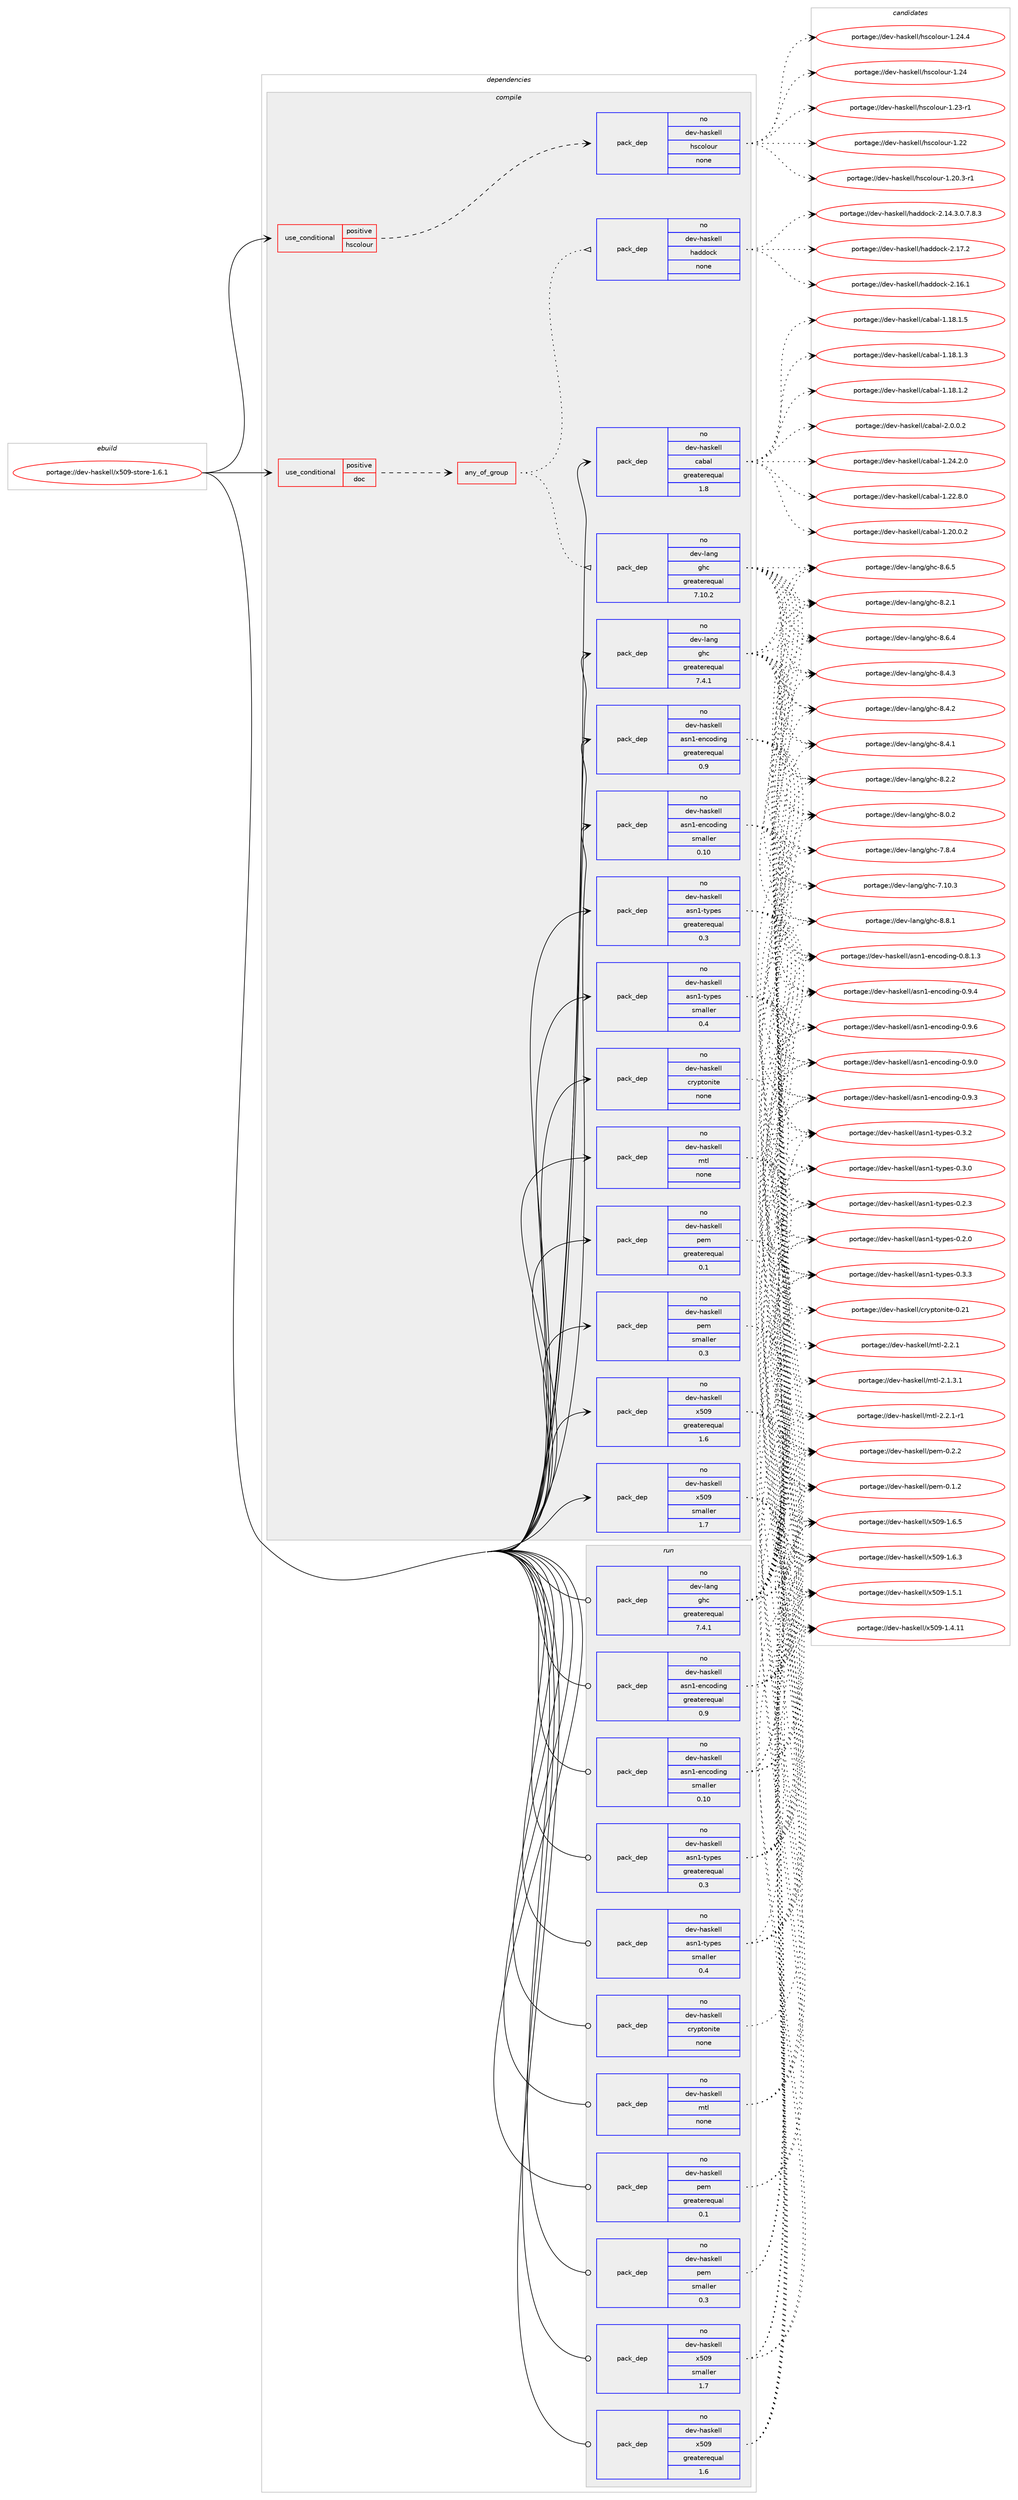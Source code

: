 digraph prolog {

# *************
# Graph options
# *************

newrank=true;
concentrate=true;
compound=true;
graph [rankdir=LR,fontname=Helvetica,fontsize=10,ranksep=1.5];#, ranksep=2.5, nodesep=0.2];
edge  [arrowhead=vee];
node  [fontname=Helvetica,fontsize=10];

# **********
# The ebuild
# **********

subgraph cluster_leftcol {
color=gray;
label=<<i>ebuild</i>>;
id [label="portage://dev-haskell/x509-store-1.6.1", color=red, width=4, href="../dev-haskell/x509-store-1.6.1.svg"];
}

# ****************
# The dependencies
# ****************

subgraph cluster_midcol {
color=gray;
label=<<i>dependencies</i>>;
subgraph cluster_compile {
fillcolor="#eeeeee";
style=filled;
label=<<i>compile</i>>;
subgraph cond130951 {
dependency538210 [label=<<TABLE BORDER="0" CELLBORDER="1" CELLSPACING="0" CELLPADDING="4"><TR><TD ROWSPAN="3" CELLPADDING="10">use_conditional</TD></TR><TR><TD>positive</TD></TR><TR><TD>doc</TD></TR></TABLE>>, shape=none, color=red];
subgraph any5461 {
dependency538211 [label=<<TABLE BORDER="0" CELLBORDER="1" CELLSPACING="0" CELLPADDING="4"><TR><TD CELLPADDING="10">any_of_group</TD></TR></TABLE>>, shape=none, color=red];subgraph pack401561 {
dependency538212 [label=<<TABLE BORDER="0" CELLBORDER="1" CELLSPACING="0" CELLPADDING="4" WIDTH="220"><TR><TD ROWSPAN="6" CELLPADDING="30">pack_dep</TD></TR><TR><TD WIDTH="110">no</TD></TR><TR><TD>dev-haskell</TD></TR><TR><TD>haddock</TD></TR><TR><TD>none</TD></TR><TR><TD></TD></TR></TABLE>>, shape=none, color=blue];
}
dependency538211:e -> dependency538212:w [weight=20,style="dotted",arrowhead="oinv"];
subgraph pack401562 {
dependency538213 [label=<<TABLE BORDER="0" CELLBORDER="1" CELLSPACING="0" CELLPADDING="4" WIDTH="220"><TR><TD ROWSPAN="6" CELLPADDING="30">pack_dep</TD></TR><TR><TD WIDTH="110">no</TD></TR><TR><TD>dev-lang</TD></TR><TR><TD>ghc</TD></TR><TR><TD>greaterequal</TD></TR><TR><TD>7.10.2</TD></TR></TABLE>>, shape=none, color=blue];
}
dependency538211:e -> dependency538213:w [weight=20,style="dotted",arrowhead="oinv"];
}
dependency538210:e -> dependency538211:w [weight=20,style="dashed",arrowhead="vee"];
}
id:e -> dependency538210:w [weight=20,style="solid",arrowhead="vee"];
subgraph cond130952 {
dependency538214 [label=<<TABLE BORDER="0" CELLBORDER="1" CELLSPACING="0" CELLPADDING="4"><TR><TD ROWSPAN="3" CELLPADDING="10">use_conditional</TD></TR><TR><TD>positive</TD></TR><TR><TD>hscolour</TD></TR></TABLE>>, shape=none, color=red];
subgraph pack401563 {
dependency538215 [label=<<TABLE BORDER="0" CELLBORDER="1" CELLSPACING="0" CELLPADDING="4" WIDTH="220"><TR><TD ROWSPAN="6" CELLPADDING="30">pack_dep</TD></TR><TR><TD WIDTH="110">no</TD></TR><TR><TD>dev-haskell</TD></TR><TR><TD>hscolour</TD></TR><TR><TD>none</TD></TR><TR><TD></TD></TR></TABLE>>, shape=none, color=blue];
}
dependency538214:e -> dependency538215:w [weight=20,style="dashed",arrowhead="vee"];
}
id:e -> dependency538214:w [weight=20,style="solid",arrowhead="vee"];
subgraph pack401564 {
dependency538216 [label=<<TABLE BORDER="0" CELLBORDER="1" CELLSPACING="0" CELLPADDING="4" WIDTH="220"><TR><TD ROWSPAN="6" CELLPADDING="30">pack_dep</TD></TR><TR><TD WIDTH="110">no</TD></TR><TR><TD>dev-haskell</TD></TR><TR><TD>asn1-encoding</TD></TR><TR><TD>greaterequal</TD></TR><TR><TD>0.9</TD></TR></TABLE>>, shape=none, color=blue];
}
id:e -> dependency538216:w [weight=20,style="solid",arrowhead="vee"];
subgraph pack401565 {
dependency538217 [label=<<TABLE BORDER="0" CELLBORDER="1" CELLSPACING="0" CELLPADDING="4" WIDTH="220"><TR><TD ROWSPAN="6" CELLPADDING="30">pack_dep</TD></TR><TR><TD WIDTH="110">no</TD></TR><TR><TD>dev-haskell</TD></TR><TR><TD>asn1-encoding</TD></TR><TR><TD>smaller</TD></TR><TR><TD>0.10</TD></TR></TABLE>>, shape=none, color=blue];
}
id:e -> dependency538217:w [weight=20,style="solid",arrowhead="vee"];
subgraph pack401566 {
dependency538218 [label=<<TABLE BORDER="0" CELLBORDER="1" CELLSPACING="0" CELLPADDING="4" WIDTH="220"><TR><TD ROWSPAN="6" CELLPADDING="30">pack_dep</TD></TR><TR><TD WIDTH="110">no</TD></TR><TR><TD>dev-haskell</TD></TR><TR><TD>asn1-types</TD></TR><TR><TD>greaterequal</TD></TR><TR><TD>0.3</TD></TR></TABLE>>, shape=none, color=blue];
}
id:e -> dependency538218:w [weight=20,style="solid",arrowhead="vee"];
subgraph pack401567 {
dependency538219 [label=<<TABLE BORDER="0" CELLBORDER="1" CELLSPACING="0" CELLPADDING="4" WIDTH="220"><TR><TD ROWSPAN="6" CELLPADDING="30">pack_dep</TD></TR><TR><TD WIDTH="110">no</TD></TR><TR><TD>dev-haskell</TD></TR><TR><TD>asn1-types</TD></TR><TR><TD>smaller</TD></TR><TR><TD>0.4</TD></TR></TABLE>>, shape=none, color=blue];
}
id:e -> dependency538219:w [weight=20,style="solid",arrowhead="vee"];
subgraph pack401568 {
dependency538220 [label=<<TABLE BORDER="0" CELLBORDER="1" CELLSPACING="0" CELLPADDING="4" WIDTH="220"><TR><TD ROWSPAN="6" CELLPADDING="30">pack_dep</TD></TR><TR><TD WIDTH="110">no</TD></TR><TR><TD>dev-haskell</TD></TR><TR><TD>cabal</TD></TR><TR><TD>greaterequal</TD></TR><TR><TD>1.8</TD></TR></TABLE>>, shape=none, color=blue];
}
id:e -> dependency538220:w [weight=20,style="solid",arrowhead="vee"];
subgraph pack401569 {
dependency538221 [label=<<TABLE BORDER="0" CELLBORDER="1" CELLSPACING="0" CELLPADDING="4" WIDTH="220"><TR><TD ROWSPAN="6" CELLPADDING="30">pack_dep</TD></TR><TR><TD WIDTH="110">no</TD></TR><TR><TD>dev-haskell</TD></TR><TR><TD>cryptonite</TD></TR><TR><TD>none</TD></TR><TR><TD></TD></TR></TABLE>>, shape=none, color=blue];
}
id:e -> dependency538221:w [weight=20,style="solid",arrowhead="vee"];
subgraph pack401570 {
dependency538222 [label=<<TABLE BORDER="0" CELLBORDER="1" CELLSPACING="0" CELLPADDING="4" WIDTH="220"><TR><TD ROWSPAN="6" CELLPADDING="30">pack_dep</TD></TR><TR><TD WIDTH="110">no</TD></TR><TR><TD>dev-haskell</TD></TR><TR><TD>mtl</TD></TR><TR><TD>none</TD></TR><TR><TD></TD></TR></TABLE>>, shape=none, color=blue];
}
id:e -> dependency538222:w [weight=20,style="solid",arrowhead="vee"];
subgraph pack401571 {
dependency538223 [label=<<TABLE BORDER="0" CELLBORDER="1" CELLSPACING="0" CELLPADDING="4" WIDTH="220"><TR><TD ROWSPAN="6" CELLPADDING="30">pack_dep</TD></TR><TR><TD WIDTH="110">no</TD></TR><TR><TD>dev-haskell</TD></TR><TR><TD>pem</TD></TR><TR><TD>greaterequal</TD></TR><TR><TD>0.1</TD></TR></TABLE>>, shape=none, color=blue];
}
id:e -> dependency538223:w [weight=20,style="solid",arrowhead="vee"];
subgraph pack401572 {
dependency538224 [label=<<TABLE BORDER="0" CELLBORDER="1" CELLSPACING="0" CELLPADDING="4" WIDTH="220"><TR><TD ROWSPAN="6" CELLPADDING="30">pack_dep</TD></TR><TR><TD WIDTH="110">no</TD></TR><TR><TD>dev-haskell</TD></TR><TR><TD>pem</TD></TR><TR><TD>smaller</TD></TR><TR><TD>0.3</TD></TR></TABLE>>, shape=none, color=blue];
}
id:e -> dependency538224:w [weight=20,style="solid",arrowhead="vee"];
subgraph pack401573 {
dependency538225 [label=<<TABLE BORDER="0" CELLBORDER="1" CELLSPACING="0" CELLPADDING="4" WIDTH="220"><TR><TD ROWSPAN="6" CELLPADDING="30">pack_dep</TD></TR><TR><TD WIDTH="110">no</TD></TR><TR><TD>dev-haskell</TD></TR><TR><TD>x509</TD></TR><TR><TD>greaterequal</TD></TR><TR><TD>1.6</TD></TR></TABLE>>, shape=none, color=blue];
}
id:e -> dependency538225:w [weight=20,style="solid",arrowhead="vee"];
subgraph pack401574 {
dependency538226 [label=<<TABLE BORDER="0" CELLBORDER="1" CELLSPACING="0" CELLPADDING="4" WIDTH="220"><TR><TD ROWSPAN="6" CELLPADDING="30">pack_dep</TD></TR><TR><TD WIDTH="110">no</TD></TR><TR><TD>dev-haskell</TD></TR><TR><TD>x509</TD></TR><TR><TD>smaller</TD></TR><TR><TD>1.7</TD></TR></TABLE>>, shape=none, color=blue];
}
id:e -> dependency538226:w [weight=20,style="solid",arrowhead="vee"];
subgraph pack401575 {
dependency538227 [label=<<TABLE BORDER="0" CELLBORDER="1" CELLSPACING="0" CELLPADDING="4" WIDTH="220"><TR><TD ROWSPAN="6" CELLPADDING="30">pack_dep</TD></TR><TR><TD WIDTH="110">no</TD></TR><TR><TD>dev-lang</TD></TR><TR><TD>ghc</TD></TR><TR><TD>greaterequal</TD></TR><TR><TD>7.4.1</TD></TR></TABLE>>, shape=none, color=blue];
}
id:e -> dependency538227:w [weight=20,style="solid",arrowhead="vee"];
}
subgraph cluster_compileandrun {
fillcolor="#eeeeee";
style=filled;
label=<<i>compile and run</i>>;
}
subgraph cluster_run {
fillcolor="#eeeeee";
style=filled;
label=<<i>run</i>>;
subgraph pack401576 {
dependency538228 [label=<<TABLE BORDER="0" CELLBORDER="1" CELLSPACING="0" CELLPADDING="4" WIDTH="220"><TR><TD ROWSPAN="6" CELLPADDING="30">pack_dep</TD></TR><TR><TD WIDTH="110">no</TD></TR><TR><TD>dev-haskell</TD></TR><TR><TD>asn1-encoding</TD></TR><TR><TD>greaterequal</TD></TR><TR><TD>0.9</TD></TR></TABLE>>, shape=none, color=blue];
}
id:e -> dependency538228:w [weight=20,style="solid",arrowhead="odot"];
subgraph pack401577 {
dependency538229 [label=<<TABLE BORDER="0" CELLBORDER="1" CELLSPACING="0" CELLPADDING="4" WIDTH="220"><TR><TD ROWSPAN="6" CELLPADDING="30">pack_dep</TD></TR><TR><TD WIDTH="110">no</TD></TR><TR><TD>dev-haskell</TD></TR><TR><TD>asn1-encoding</TD></TR><TR><TD>smaller</TD></TR><TR><TD>0.10</TD></TR></TABLE>>, shape=none, color=blue];
}
id:e -> dependency538229:w [weight=20,style="solid",arrowhead="odot"];
subgraph pack401578 {
dependency538230 [label=<<TABLE BORDER="0" CELLBORDER="1" CELLSPACING="0" CELLPADDING="4" WIDTH="220"><TR><TD ROWSPAN="6" CELLPADDING="30">pack_dep</TD></TR><TR><TD WIDTH="110">no</TD></TR><TR><TD>dev-haskell</TD></TR><TR><TD>asn1-types</TD></TR><TR><TD>greaterequal</TD></TR><TR><TD>0.3</TD></TR></TABLE>>, shape=none, color=blue];
}
id:e -> dependency538230:w [weight=20,style="solid",arrowhead="odot"];
subgraph pack401579 {
dependency538231 [label=<<TABLE BORDER="0" CELLBORDER="1" CELLSPACING="0" CELLPADDING="4" WIDTH="220"><TR><TD ROWSPAN="6" CELLPADDING="30">pack_dep</TD></TR><TR><TD WIDTH="110">no</TD></TR><TR><TD>dev-haskell</TD></TR><TR><TD>asn1-types</TD></TR><TR><TD>smaller</TD></TR><TR><TD>0.4</TD></TR></TABLE>>, shape=none, color=blue];
}
id:e -> dependency538231:w [weight=20,style="solid",arrowhead="odot"];
subgraph pack401580 {
dependency538232 [label=<<TABLE BORDER="0" CELLBORDER="1" CELLSPACING="0" CELLPADDING="4" WIDTH="220"><TR><TD ROWSPAN="6" CELLPADDING="30">pack_dep</TD></TR><TR><TD WIDTH="110">no</TD></TR><TR><TD>dev-haskell</TD></TR><TR><TD>cryptonite</TD></TR><TR><TD>none</TD></TR><TR><TD></TD></TR></TABLE>>, shape=none, color=blue];
}
id:e -> dependency538232:w [weight=20,style="solid",arrowhead="odot"];
subgraph pack401581 {
dependency538233 [label=<<TABLE BORDER="0" CELLBORDER="1" CELLSPACING="0" CELLPADDING="4" WIDTH="220"><TR><TD ROWSPAN="6" CELLPADDING="30">pack_dep</TD></TR><TR><TD WIDTH="110">no</TD></TR><TR><TD>dev-haskell</TD></TR><TR><TD>mtl</TD></TR><TR><TD>none</TD></TR><TR><TD></TD></TR></TABLE>>, shape=none, color=blue];
}
id:e -> dependency538233:w [weight=20,style="solid",arrowhead="odot"];
subgraph pack401582 {
dependency538234 [label=<<TABLE BORDER="0" CELLBORDER="1" CELLSPACING="0" CELLPADDING="4" WIDTH="220"><TR><TD ROWSPAN="6" CELLPADDING="30">pack_dep</TD></TR><TR><TD WIDTH="110">no</TD></TR><TR><TD>dev-haskell</TD></TR><TR><TD>pem</TD></TR><TR><TD>greaterequal</TD></TR><TR><TD>0.1</TD></TR></TABLE>>, shape=none, color=blue];
}
id:e -> dependency538234:w [weight=20,style="solid",arrowhead="odot"];
subgraph pack401583 {
dependency538235 [label=<<TABLE BORDER="0" CELLBORDER="1" CELLSPACING="0" CELLPADDING="4" WIDTH="220"><TR><TD ROWSPAN="6" CELLPADDING="30">pack_dep</TD></TR><TR><TD WIDTH="110">no</TD></TR><TR><TD>dev-haskell</TD></TR><TR><TD>pem</TD></TR><TR><TD>smaller</TD></TR><TR><TD>0.3</TD></TR></TABLE>>, shape=none, color=blue];
}
id:e -> dependency538235:w [weight=20,style="solid",arrowhead="odot"];
subgraph pack401584 {
dependency538236 [label=<<TABLE BORDER="0" CELLBORDER="1" CELLSPACING="0" CELLPADDING="4" WIDTH="220"><TR><TD ROWSPAN="6" CELLPADDING="30">pack_dep</TD></TR><TR><TD WIDTH="110">no</TD></TR><TR><TD>dev-haskell</TD></TR><TR><TD>x509</TD></TR><TR><TD>greaterequal</TD></TR><TR><TD>1.6</TD></TR></TABLE>>, shape=none, color=blue];
}
id:e -> dependency538236:w [weight=20,style="solid",arrowhead="odot"];
subgraph pack401585 {
dependency538237 [label=<<TABLE BORDER="0" CELLBORDER="1" CELLSPACING="0" CELLPADDING="4" WIDTH="220"><TR><TD ROWSPAN="6" CELLPADDING="30">pack_dep</TD></TR><TR><TD WIDTH="110">no</TD></TR><TR><TD>dev-haskell</TD></TR><TR><TD>x509</TD></TR><TR><TD>smaller</TD></TR><TR><TD>1.7</TD></TR></TABLE>>, shape=none, color=blue];
}
id:e -> dependency538237:w [weight=20,style="solid",arrowhead="odot"];
subgraph pack401586 {
dependency538238 [label=<<TABLE BORDER="0" CELLBORDER="1" CELLSPACING="0" CELLPADDING="4" WIDTH="220"><TR><TD ROWSPAN="6" CELLPADDING="30">pack_dep</TD></TR><TR><TD WIDTH="110">no</TD></TR><TR><TD>dev-lang</TD></TR><TR><TD>ghc</TD></TR><TR><TD>greaterequal</TD></TR><TR><TD>7.4.1</TD></TR></TABLE>>, shape=none, color=blue];
}
id:e -> dependency538238:w [weight=20,style="solid",arrowhead="odot"];
}
}

# **************
# The candidates
# **************

subgraph cluster_choices {
rank=same;
color=gray;
label=<<i>candidates</i>>;

subgraph choice401561 {
color=black;
nodesep=1;
choice100101118451049711510710110810847104971001001119910745504649554650 [label="portage://dev-haskell/haddock-2.17.2", color=red, width=4,href="../dev-haskell/haddock-2.17.2.svg"];
choice100101118451049711510710110810847104971001001119910745504649544649 [label="portage://dev-haskell/haddock-2.16.1", color=red, width=4,href="../dev-haskell/haddock-2.16.1.svg"];
choice1001011184510497115107101108108471049710010011199107455046495246514648465546564651 [label="portage://dev-haskell/haddock-2.14.3.0.7.8.3", color=red, width=4,href="../dev-haskell/haddock-2.14.3.0.7.8.3.svg"];
dependency538212:e -> choice100101118451049711510710110810847104971001001119910745504649554650:w [style=dotted,weight="100"];
dependency538212:e -> choice100101118451049711510710110810847104971001001119910745504649544649:w [style=dotted,weight="100"];
dependency538212:e -> choice1001011184510497115107101108108471049710010011199107455046495246514648465546564651:w [style=dotted,weight="100"];
}
subgraph choice401562 {
color=black;
nodesep=1;
choice10010111845108971101034710310499455646564649 [label="portage://dev-lang/ghc-8.8.1", color=red, width=4,href="../dev-lang/ghc-8.8.1.svg"];
choice10010111845108971101034710310499455646544653 [label="portage://dev-lang/ghc-8.6.5", color=red, width=4,href="../dev-lang/ghc-8.6.5.svg"];
choice10010111845108971101034710310499455646544652 [label="portage://dev-lang/ghc-8.6.4", color=red, width=4,href="../dev-lang/ghc-8.6.4.svg"];
choice10010111845108971101034710310499455646524651 [label="portage://dev-lang/ghc-8.4.3", color=red, width=4,href="../dev-lang/ghc-8.4.3.svg"];
choice10010111845108971101034710310499455646524650 [label="portage://dev-lang/ghc-8.4.2", color=red, width=4,href="../dev-lang/ghc-8.4.2.svg"];
choice10010111845108971101034710310499455646524649 [label="portage://dev-lang/ghc-8.4.1", color=red, width=4,href="../dev-lang/ghc-8.4.1.svg"];
choice10010111845108971101034710310499455646504650 [label="portage://dev-lang/ghc-8.2.2", color=red, width=4,href="../dev-lang/ghc-8.2.2.svg"];
choice10010111845108971101034710310499455646504649 [label="portage://dev-lang/ghc-8.2.1", color=red, width=4,href="../dev-lang/ghc-8.2.1.svg"];
choice10010111845108971101034710310499455646484650 [label="portage://dev-lang/ghc-8.0.2", color=red, width=4,href="../dev-lang/ghc-8.0.2.svg"];
choice10010111845108971101034710310499455546564652 [label="portage://dev-lang/ghc-7.8.4", color=red, width=4,href="../dev-lang/ghc-7.8.4.svg"];
choice1001011184510897110103471031049945554649484651 [label="portage://dev-lang/ghc-7.10.3", color=red, width=4,href="../dev-lang/ghc-7.10.3.svg"];
dependency538213:e -> choice10010111845108971101034710310499455646564649:w [style=dotted,weight="100"];
dependency538213:e -> choice10010111845108971101034710310499455646544653:w [style=dotted,weight="100"];
dependency538213:e -> choice10010111845108971101034710310499455646544652:w [style=dotted,weight="100"];
dependency538213:e -> choice10010111845108971101034710310499455646524651:w [style=dotted,weight="100"];
dependency538213:e -> choice10010111845108971101034710310499455646524650:w [style=dotted,weight="100"];
dependency538213:e -> choice10010111845108971101034710310499455646524649:w [style=dotted,weight="100"];
dependency538213:e -> choice10010111845108971101034710310499455646504650:w [style=dotted,weight="100"];
dependency538213:e -> choice10010111845108971101034710310499455646504649:w [style=dotted,weight="100"];
dependency538213:e -> choice10010111845108971101034710310499455646484650:w [style=dotted,weight="100"];
dependency538213:e -> choice10010111845108971101034710310499455546564652:w [style=dotted,weight="100"];
dependency538213:e -> choice1001011184510897110103471031049945554649484651:w [style=dotted,weight="100"];
}
subgraph choice401563 {
color=black;
nodesep=1;
choice1001011184510497115107101108108471041159911110811111711445494650524652 [label="portage://dev-haskell/hscolour-1.24.4", color=red, width=4,href="../dev-haskell/hscolour-1.24.4.svg"];
choice100101118451049711510710110810847104115991111081111171144549465052 [label="portage://dev-haskell/hscolour-1.24", color=red, width=4,href="../dev-haskell/hscolour-1.24.svg"];
choice1001011184510497115107101108108471041159911110811111711445494650514511449 [label="portage://dev-haskell/hscolour-1.23-r1", color=red, width=4,href="../dev-haskell/hscolour-1.23-r1.svg"];
choice100101118451049711510710110810847104115991111081111171144549465050 [label="portage://dev-haskell/hscolour-1.22", color=red, width=4,href="../dev-haskell/hscolour-1.22.svg"];
choice10010111845104971151071011081084710411599111108111117114454946504846514511449 [label="portage://dev-haskell/hscolour-1.20.3-r1", color=red, width=4,href="../dev-haskell/hscolour-1.20.3-r1.svg"];
dependency538215:e -> choice1001011184510497115107101108108471041159911110811111711445494650524652:w [style=dotted,weight="100"];
dependency538215:e -> choice100101118451049711510710110810847104115991111081111171144549465052:w [style=dotted,weight="100"];
dependency538215:e -> choice1001011184510497115107101108108471041159911110811111711445494650514511449:w [style=dotted,weight="100"];
dependency538215:e -> choice100101118451049711510710110810847104115991111081111171144549465050:w [style=dotted,weight="100"];
dependency538215:e -> choice10010111845104971151071011081084710411599111108111117114454946504846514511449:w [style=dotted,weight="100"];
}
subgraph choice401564 {
color=black;
nodesep=1;
choice10010111845104971151071011081084797115110494510111099111100105110103454846574654 [label="portage://dev-haskell/asn1-encoding-0.9.6", color=red, width=4,href="../dev-haskell/asn1-encoding-0.9.6.svg"];
choice10010111845104971151071011081084797115110494510111099111100105110103454846574652 [label="portage://dev-haskell/asn1-encoding-0.9.4", color=red, width=4,href="../dev-haskell/asn1-encoding-0.9.4.svg"];
choice10010111845104971151071011081084797115110494510111099111100105110103454846574651 [label="portage://dev-haskell/asn1-encoding-0.9.3", color=red, width=4,href="../dev-haskell/asn1-encoding-0.9.3.svg"];
choice10010111845104971151071011081084797115110494510111099111100105110103454846574648 [label="portage://dev-haskell/asn1-encoding-0.9.0", color=red, width=4,href="../dev-haskell/asn1-encoding-0.9.0.svg"];
choice100101118451049711510710110810847971151104945101110991111001051101034548465646494651 [label="portage://dev-haskell/asn1-encoding-0.8.1.3", color=red, width=4,href="../dev-haskell/asn1-encoding-0.8.1.3.svg"];
dependency538216:e -> choice10010111845104971151071011081084797115110494510111099111100105110103454846574654:w [style=dotted,weight="100"];
dependency538216:e -> choice10010111845104971151071011081084797115110494510111099111100105110103454846574652:w [style=dotted,weight="100"];
dependency538216:e -> choice10010111845104971151071011081084797115110494510111099111100105110103454846574651:w [style=dotted,weight="100"];
dependency538216:e -> choice10010111845104971151071011081084797115110494510111099111100105110103454846574648:w [style=dotted,weight="100"];
dependency538216:e -> choice100101118451049711510710110810847971151104945101110991111001051101034548465646494651:w [style=dotted,weight="100"];
}
subgraph choice401565 {
color=black;
nodesep=1;
choice10010111845104971151071011081084797115110494510111099111100105110103454846574654 [label="portage://dev-haskell/asn1-encoding-0.9.6", color=red, width=4,href="../dev-haskell/asn1-encoding-0.9.6.svg"];
choice10010111845104971151071011081084797115110494510111099111100105110103454846574652 [label="portage://dev-haskell/asn1-encoding-0.9.4", color=red, width=4,href="../dev-haskell/asn1-encoding-0.9.4.svg"];
choice10010111845104971151071011081084797115110494510111099111100105110103454846574651 [label="portage://dev-haskell/asn1-encoding-0.9.3", color=red, width=4,href="../dev-haskell/asn1-encoding-0.9.3.svg"];
choice10010111845104971151071011081084797115110494510111099111100105110103454846574648 [label="portage://dev-haskell/asn1-encoding-0.9.0", color=red, width=4,href="../dev-haskell/asn1-encoding-0.9.0.svg"];
choice100101118451049711510710110810847971151104945101110991111001051101034548465646494651 [label="portage://dev-haskell/asn1-encoding-0.8.1.3", color=red, width=4,href="../dev-haskell/asn1-encoding-0.8.1.3.svg"];
dependency538217:e -> choice10010111845104971151071011081084797115110494510111099111100105110103454846574654:w [style=dotted,weight="100"];
dependency538217:e -> choice10010111845104971151071011081084797115110494510111099111100105110103454846574652:w [style=dotted,weight="100"];
dependency538217:e -> choice10010111845104971151071011081084797115110494510111099111100105110103454846574651:w [style=dotted,weight="100"];
dependency538217:e -> choice10010111845104971151071011081084797115110494510111099111100105110103454846574648:w [style=dotted,weight="100"];
dependency538217:e -> choice100101118451049711510710110810847971151104945101110991111001051101034548465646494651:w [style=dotted,weight="100"];
}
subgraph choice401566 {
color=black;
nodesep=1;
choice100101118451049711510710110810847971151104945116121112101115454846514651 [label="portage://dev-haskell/asn1-types-0.3.3", color=red, width=4,href="../dev-haskell/asn1-types-0.3.3.svg"];
choice100101118451049711510710110810847971151104945116121112101115454846514650 [label="portage://dev-haskell/asn1-types-0.3.2", color=red, width=4,href="../dev-haskell/asn1-types-0.3.2.svg"];
choice100101118451049711510710110810847971151104945116121112101115454846514648 [label="portage://dev-haskell/asn1-types-0.3.0", color=red, width=4,href="../dev-haskell/asn1-types-0.3.0.svg"];
choice100101118451049711510710110810847971151104945116121112101115454846504651 [label="portage://dev-haskell/asn1-types-0.2.3", color=red, width=4,href="../dev-haskell/asn1-types-0.2.3.svg"];
choice100101118451049711510710110810847971151104945116121112101115454846504648 [label="portage://dev-haskell/asn1-types-0.2.0", color=red, width=4,href="../dev-haskell/asn1-types-0.2.0.svg"];
dependency538218:e -> choice100101118451049711510710110810847971151104945116121112101115454846514651:w [style=dotted,weight="100"];
dependency538218:e -> choice100101118451049711510710110810847971151104945116121112101115454846514650:w [style=dotted,weight="100"];
dependency538218:e -> choice100101118451049711510710110810847971151104945116121112101115454846514648:w [style=dotted,weight="100"];
dependency538218:e -> choice100101118451049711510710110810847971151104945116121112101115454846504651:w [style=dotted,weight="100"];
dependency538218:e -> choice100101118451049711510710110810847971151104945116121112101115454846504648:w [style=dotted,weight="100"];
}
subgraph choice401567 {
color=black;
nodesep=1;
choice100101118451049711510710110810847971151104945116121112101115454846514651 [label="portage://dev-haskell/asn1-types-0.3.3", color=red, width=4,href="../dev-haskell/asn1-types-0.3.3.svg"];
choice100101118451049711510710110810847971151104945116121112101115454846514650 [label="portage://dev-haskell/asn1-types-0.3.2", color=red, width=4,href="../dev-haskell/asn1-types-0.3.2.svg"];
choice100101118451049711510710110810847971151104945116121112101115454846514648 [label="portage://dev-haskell/asn1-types-0.3.0", color=red, width=4,href="../dev-haskell/asn1-types-0.3.0.svg"];
choice100101118451049711510710110810847971151104945116121112101115454846504651 [label="portage://dev-haskell/asn1-types-0.2.3", color=red, width=4,href="../dev-haskell/asn1-types-0.2.3.svg"];
choice100101118451049711510710110810847971151104945116121112101115454846504648 [label="portage://dev-haskell/asn1-types-0.2.0", color=red, width=4,href="../dev-haskell/asn1-types-0.2.0.svg"];
dependency538219:e -> choice100101118451049711510710110810847971151104945116121112101115454846514651:w [style=dotted,weight="100"];
dependency538219:e -> choice100101118451049711510710110810847971151104945116121112101115454846514650:w [style=dotted,weight="100"];
dependency538219:e -> choice100101118451049711510710110810847971151104945116121112101115454846514648:w [style=dotted,weight="100"];
dependency538219:e -> choice100101118451049711510710110810847971151104945116121112101115454846504651:w [style=dotted,weight="100"];
dependency538219:e -> choice100101118451049711510710110810847971151104945116121112101115454846504648:w [style=dotted,weight="100"];
}
subgraph choice401568 {
color=black;
nodesep=1;
choice100101118451049711510710110810847999798971084550464846484650 [label="portage://dev-haskell/cabal-2.0.0.2", color=red, width=4,href="../dev-haskell/cabal-2.0.0.2.svg"];
choice10010111845104971151071011081084799979897108454946505246504648 [label="portage://dev-haskell/cabal-1.24.2.0", color=red, width=4,href="../dev-haskell/cabal-1.24.2.0.svg"];
choice10010111845104971151071011081084799979897108454946505046564648 [label="portage://dev-haskell/cabal-1.22.8.0", color=red, width=4,href="../dev-haskell/cabal-1.22.8.0.svg"];
choice10010111845104971151071011081084799979897108454946504846484650 [label="portage://dev-haskell/cabal-1.20.0.2", color=red, width=4,href="../dev-haskell/cabal-1.20.0.2.svg"];
choice10010111845104971151071011081084799979897108454946495646494653 [label="portage://dev-haskell/cabal-1.18.1.5", color=red, width=4,href="../dev-haskell/cabal-1.18.1.5.svg"];
choice10010111845104971151071011081084799979897108454946495646494651 [label="portage://dev-haskell/cabal-1.18.1.3", color=red, width=4,href="../dev-haskell/cabal-1.18.1.3.svg"];
choice10010111845104971151071011081084799979897108454946495646494650 [label="portage://dev-haskell/cabal-1.18.1.2", color=red, width=4,href="../dev-haskell/cabal-1.18.1.2.svg"];
dependency538220:e -> choice100101118451049711510710110810847999798971084550464846484650:w [style=dotted,weight="100"];
dependency538220:e -> choice10010111845104971151071011081084799979897108454946505246504648:w [style=dotted,weight="100"];
dependency538220:e -> choice10010111845104971151071011081084799979897108454946505046564648:w [style=dotted,weight="100"];
dependency538220:e -> choice10010111845104971151071011081084799979897108454946504846484650:w [style=dotted,weight="100"];
dependency538220:e -> choice10010111845104971151071011081084799979897108454946495646494653:w [style=dotted,weight="100"];
dependency538220:e -> choice10010111845104971151071011081084799979897108454946495646494651:w [style=dotted,weight="100"];
dependency538220:e -> choice10010111845104971151071011081084799979897108454946495646494650:w [style=dotted,weight="100"];
}
subgraph choice401569 {
color=black;
nodesep=1;
choice100101118451049711510710110810847991141211121161111101051161014548465049 [label="portage://dev-haskell/cryptonite-0.21", color=red, width=4,href="../dev-haskell/cryptonite-0.21.svg"];
dependency538221:e -> choice100101118451049711510710110810847991141211121161111101051161014548465049:w [style=dotted,weight="100"];
}
subgraph choice401570 {
color=black;
nodesep=1;
choice1001011184510497115107101108108471091161084550465046494511449 [label="portage://dev-haskell/mtl-2.2.1-r1", color=red, width=4,href="../dev-haskell/mtl-2.2.1-r1.svg"];
choice100101118451049711510710110810847109116108455046504649 [label="portage://dev-haskell/mtl-2.2.1", color=red, width=4,href="../dev-haskell/mtl-2.2.1.svg"];
choice1001011184510497115107101108108471091161084550464946514649 [label="portage://dev-haskell/mtl-2.1.3.1", color=red, width=4,href="../dev-haskell/mtl-2.1.3.1.svg"];
dependency538222:e -> choice1001011184510497115107101108108471091161084550465046494511449:w [style=dotted,weight="100"];
dependency538222:e -> choice100101118451049711510710110810847109116108455046504649:w [style=dotted,weight="100"];
dependency538222:e -> choice1001011184510497115107101108108471091161084550464946514649:w [style=dotted,weight="100"];
}
subgraph choice401571 {
color=black;
nodesep=1;
choice100101118451049711510710110810847112101109454846504650 [label="portage://dev-haskell/pem-0.2.2", color=red, width=4,href="../dev-haskell/pem-0.2.2.svg"];
choice100101118451049711510710110810847112101109454846494650 [label="portage://dev-haskell/pem-0.1.2", color=red, width=4,href="../dev-haskell/pem-0.1.2.svg"];
dependency538223:e -> choice100101118451049711510710110810847112101109454846504650:w [style=dotted,weight="100"];
dependency538223:e -> choice100101118451049711510710110810847112101109454846494650:w [style=dotted,weight="100"];
}
subgraph choice401572 {
color=black;
nodesep=1;
choice100101118451049711510710110810847112101109454846504650 [label="portage://dev-haskell/pem-0.2.2", color=red, width=4,href="../dev-haskell/pem-0.2.2.svg"];
choice100101118451049711510710110810847112101109454846494650 [label="portage://dev-haskell/pem-0.1.2", color=red, width=4,href="../dev-haskell/pem-0.1.2.svg"];
dependency538224:e -> choice100101118451049711510710110810847112101109454846504650:w [style=dotted,weight="100"];
dependency538224:e -> choice100101118451049711510710110810847112101109454846494650:w [style=dotted,weight="100"];
}
subgraph choice401573 {
color=black;
nodesep=1;
choice100101118451049711510710110810847120534857454946544653 [label="portage://dev-haskell/x509-1.6.5", color=red, width=4,href="../dev-haskell/x509-1.6.5.svg"];
choice100101118451049711510710110810847120534857454946544651 [label="portage://dev-haskell/x509-1.6.3", color=red, width=4,href="../dev-haskell/x509-1.6.3.svg"];
choice100101118451049711510710110810847120534857454946534649 [label="portage://dev-haskell/x509-1.5.1", color=red, width=4,href="../dev-haskell/x509-1.5.1.svg"];
choice10010111845104971151071011081084712053485745494652464949 [label="portage://dev-haskell/x509-1.4.11", color=red, width=4,href="../dev-haskell/x509-1.4.11.svg"];
dependency538225:e -> choice100101118451049711510710110810847120534857454946544653:w [style=dotted,weight="100"];
dependency538225:e -> choice100101118451049711510710110810847120534857454946544651:w [style=dotted,weight="100"];
dependency538225:e -> choice100101118451049711510710110810847120534857454946534649:w [style=dotted,weight="100"];
dependency538225:e -> choice10010111845104971151071011081084712053485745494652464949:w [style=dotted,weight="100"];
}
subgraph choice401574 {
color=black;
nodesep=1;
choice100101118451049711510710110810847120534857454946544653 [label="portage://dev-haskell/x509-1.6.5", color=red, width=4,href="../dev-haskell/x509-1.6.5.svg"];
choice100101118451049711510710110810847120534857454946544651 [label="portage://dev-haskell/x509-1.6.3", color=red, width=4,href="../dev-haskell/x509-1.6.3.svg"];
choice100101118451049711510710110810847120534857454946534649 [label="portage://dev-haskell/x509-1.5.1", color=red, width=4,href="../dev-haskell/x509-1.5.1.svg"];
choice10010111845104971151071011081084712053485745494652464949 [label="portage://dev-haskell/x509-1.4.11", color=red, width=4,href="../dev-haskell/x509-1.4.11.svg"];
dependency538226:e -> choice100101118451049711510710110810847120534857454946544653:w [style=dotted,weight="100"];
dependency538226:e -> choice100101118451049711510710110810847120534857454946544651:w [style=dotted,weight="100"];
dependency538226:e -> choice100101118451049711510710110810847120534857454946534649:w [style=dotted,weight="100"];
dependency538226:e -> choice10010111845104971151071011081084712053485745494652464949:w [style=dotted,weight="100"];
}
subgraph choice401575 {
color=black;
nodesep=1;
choice10010111845108971101034710310499455646564649 [label="portage://dev-lang/ghc-8.8.1", color=red, width=4,href="../dev-lang/ghc-8.8.1.svg"];
choice10010111845108971101034710310499455646544653 [label="portage://dev-lang/ghc-8.6.5", color=red, width=4,href="../dev-lang/ghc-8.6.5.svg"];
choice10010111845108971101034710310499455646544652 [label="portage://dev-lang/ghc-8.6.4", color=red, width=4,href="../dev-lang/ghc-8.6.4.svg"];
choice10010111845108971101034710310499455646524651 [label="portage://dev-lang/ghc-8.4.3", color=red, width=4,href="../dev-lang/ghc-8.4.3.svg"];
choice10010111845108971101034710310499455646524650 [label="portage://dev-lang/ghc-8.4.2", color=red, width=4,href="../dev-lang/ghc-8.4.2.svg"];
choice10010111845108971101034710310499455646524649 [label="portage://dev-lang/ghc-8.4.1", color=red, width=4,href="../dev-lang/ghc-8.4.1.svg"];
choice10010111845108971101034710310499455646504650 [label="portage://dev-lang/ghc-8.2.2", color=red, width=4,href="../dev-lang/ghc-8.2.2.svg"];
choice10010111845108971101034710310499455646504649 [label="portage://dev-lang/ghc-8.2.1", color=red, width=4,href="../dev-lang/ghc-8.2.1.svg"];
choice10010111845108971101034710310499455646484650 [label="portage://dev-lang/ghc-8.0.2", color=red, width=4,href="../dev-lang/ghc-8.0.2.svg"];
choice10010111845108971101034710310499455546564652 [label="portage://dev-lang/ghc-7.8.4", color=red, width=4,href="../dev-lang/ghc-7.8.4.svg"];
choice1001011184510897110103471031049945554649484651 [label="portage://dev-lang/ghc-7.10.3", color=red, width=4,href="../dev-lang/ghc-7.10.3.svg"];
dependency538227:e -> choice10010111845108971101034710310499455646564649:w [style=dotted,weight="100"];
dependency538227:e -> choice10010111845108971101034710310499455646544653:w [style=dotted,weight="100"];
dependency538227:e -> choice10010111845108971101034710310499455646544652:w [style=dotted,weight="100"];
dependency538227:e -> choice10010111845108971101034710310499455646524651:w [style=dotted,weight="100"];
dependency538227:e -> choice10010111845108971101034710310499455646524650:w [style=dotted,weight="100"];
dependency538227:e -> choice10010111845108971101034710310499455646524649:w [style=dotted,weight="100"];
dependency538227:e -> choice10010111845108971101034710310499455646504650:w [style=dotted,weight="100"];
dependency538227:e -> choice10010111845108971101034710310499455646504649:w [style=dotted,weight="100"];
dependency538227:e -> choice10010111845108971101034710310499455646484650:w [style=dotted,weight="100"];
dependency538227:e -> choice10010111845108971101034710310499455546564652:w [style=dotted,weight="100"];
dependency538227:e -> choice1001011184510897110103471031049945554649484651:w [style=dotted,weight="100"];
}
subgraph choice401576 {
color=black;
nodesep=1;
choice10010111845104971151071011081084797115110494510111099111100105110103454846574654 [label="portage://dev-haskell/asn1-encoding-0.9.6", color=red, width=4,href="../dev-haskell/asn1-encoding-0.9.6.svg"];
choice10010111845104971151071011081084797115110494510111099111100105110103454846574652 [label="portage://dev-haskell/asn1-encoding-0.9.4", color=red, width=4,href="../dev-haskell/asn1-encoding-0.9.4.svg"];
choice10010111845104971151071011081084797115110494510111099111100105110103454846574651 [label="portage://dev-haskell/asn1-encoding-0.9.3", color=red, width=4,href="../dev-haskell/asn1-encoding-0.9.3.svg"];
choice10010111845104971151071011081084797115110494510111099111100105110103454846574648 [label="portage://dev-haskell/asn1-encoding-0.9.0", color=red, width=4,href="../dev-haskell/asn1-encoding-0.9.0.svg"];
choice100101118451049711510710110810847971151104945101110991111001051101034548465646494651 [label="portage://dev-haskell/asn1-encoding-0.8.1.3", color=red, width=4,href="../dev-haskell/asn1-encoding-0.8.1.3.svg"];
dependency538228:e -> choice10010111845104971151071011081084797115110494510111099111100105110103454846574654:w [style=dotted,weight="100"];
dependency538228:e -> choice10010111845104971151071011081084797115110494510111099111100105110103454846574652:w [style=dotted,weight="100"];
dependency538228:e -> choice10010111845104971151071011081084797115110494510111099111100105110103454846574651:w [style=dotted,weight="100"];
dependency538228:e -> choice10010111845104971151071011081084797115110494510111099111100105110103454846574648:w [style=dotted,weight="100"];
dependency538228:e -> choice100101118451049711510710110810847971151104945101110991111001051101034548465646494651:w [style=dotted,weight="100"];
}
subgraph choice401577 {
color=black;
nodesep=1;
choice10010111845104971151071011081084797115110494510111099111100105110103454846574654 [label="portage://dev-haskell/asn1-encoding-0.9.6", color=red, width=4,href="../dev-haskell/asn1-encoding-0.9.6.svg"];
choice10010111845104971151071011081084797115110494510111099111100105110103454846574652 [label="portage://dev-haskell/asn1-encoding-0.9.4", color=red, width=4,href="../dev-haskell/asn1-encoding-0.9.4.svg"];
choice10010111845104971151071011081084797115110494510111099111100105110103454846574651 [label="portage://dev-haskell/asn1-encoding-0.9.3", color=red, width=4,href="../dev-haskell/asn1-encoding-0.9.3.svg"];
choice10010111845104971151071011081084797115110494510111099111100105110103454846574648 [label="portage://dev-haskell/asn1-encoding-0.9.0", color=red, width=4,href="../dev-haskell/asn1-encoding-0.9.0.svg"];
choice100101118451049711510710110810847971151104945101110991111001051101034548465646494651 [label="portage://dev-haskell/asn1-encoding-0.8.1.3", color=red, width=4,href="../dev-haskell/asn1-encoding-0.8.1.3.svg"];
dependency538229:e -> choice10010111845104971151071011081084797115110494510111099111100105110103454846574654:w [style=dotted,weight="100"];
dependency538229:e -> choice10010111845104971151071011081084797115110494510111099111100105110103454846574652:w [style=dotted,weight="100"];
dependency538229:e -> choice10010111845104971151071011081084797115110494510111099111100105110103454846574651:w [style=dotted,weight="100"];
dependency538229:e -> choice10010111845104971151071011081084797115110494510111099111100105110103454846574648:w [style=dotted,weight="100"];
dependency538229:e -> choice100101118451049711510710110810847971151104945101110991111001051101034548465646494651:w [style=dotted,weight="100"];
}
subgraph choice401578 {
color=black;
nodesep=1;
choice100101118451049711510710110810847971151104945116121112101115454846514651 [label="portage://dev-haskell/asn1-types-0.3.3", color=red, width=4,href="../dev-haskell/asn1-types-0.3.3.svg"];
choice100101118451049711510710110810847971151104945116121112101115454846514650 [label="portage://dev-haskell/asn1-types-0.3.2", color=red, width=4,href="../dev-haskell/asn1-types-0.3.2.svg"];
choice100101118451049711510710110810847971151104945116121112101115454846514648 [label="portage://dev-haskell/asn1-types-0.3.0", color=red, width=4,href="../dev-haskell/asn1-types-0.3.0.svg"];
choice100101118451049711510710110810847971151104945116121112101115454846504651 [label="portage://dev-haskell/asn1-types-0.2.3", color=red, width=4,href="../dev-haskell/asn1-types-0.2.3.svg"];
choice100101118451049711510710110810847971151104945116121112101115454846504648 [label="portage://dev-haskell/asn1-types-0.2.0", color=red, width=4,href="../dev-haskell/asn1-types-0.2.0.svg"];
dependency538230:e -> choice100101118451049711510710110810847971151104945116121112101115454846514651:w [style=dotted,weight="100"];
dependency538230:e -> choice100101118451049711510710110810847971151104945116121112101115454846514650:w [style=dotted,weight="100"];
dependency538230:e -> choice100101118451049711510710110810847971151104945116121112101115454846514648:w [style=dotted,weight="100"];
dependency538230:e -> choice100101118451049711510710110810847971151104945116121112101115454846504651:w [style=dotted,weight="100"];
dependency538230:e -> choice100101118451049711510710110810847971151104945116121112101115454846504648:w [style=dotted,weight="100"];
}
subgraph choice401579 {
color=black;
nodesep=1;
choice100101118451049711510710110810847971151104945116121112101115454846514651 [label="portage://dev-haskell/asn1-types-0.3.3", color=red, width=4,href="../dev-haskell/asn1-types-0.3.3.svg"];
choice100101118451049711510710110810847971151104945116121112101115454846514650 [label="portage://dev-haskell/asn1-types-0.3.2", color=red, width=4,href="../dev-haskell/asn1-types-0.3.2.svg"];
choice100101118451049711510710110810847971151104945116121112101115454846514648 [label="portage://dev-haskell/asn1-types-0.3.0", color=red, width=4,href="../dev-haskell/asn1-types-0.3.0.svg"];
choice100101118451049711510710110810847971151104945116121112101115454846504651 [label="portage://dev-haskell/asn1-types-0.2.3", color=red, width=4,href="../dev-haskell/asn1-types-0.2.3.svg"];
choice100101118451049711510710110810847971151104945116121112101115454846504648 [label="portage://dev-haskell/asn1-types-0.2.0", color=red, width=4,href="../dev-haskell/asn1-types-0.2.0.svg"];
dependency538231:e -> choice100101118451049711510710110810847971151104945116121112101115454846514651:w [style=dotted,weight="100"];
dependency538231:e -> choice100101118451049711510710110810847971151104945116121112101115454846514650:w [style=dotted,weight="100"];
dependency538231:e -> choice100101118451049711510710110810847971151104945116121112101115454846514648:w [style=dotted,weight="100"];
dependency538231:e -> choice100101118451049711510710110810847971151104945116121112101115454846504651:w [style=dotted,weight="100"];
dependency538231:e -> choice100101118451049711510710110810847971151104945116121112101115454846504648:w [style=dotted,weight="100"];
}
subgraph choice401580 {
color=black;
nodesep=1;
choice100101118451049711510710110810847991141211121161111101051161014548465049 [label="portage://dev-haskell/cryptonite-0.21", color=red, width=4,href="../dev-haskell/cryptonite-0.21.svg"];
dependency538232:e -> choice100101118451049711510710110810847991141211121161111101051161014548465049:w [style=dotted,weight="100"];
}
subgraph choice401581 {
color=black;
nodesep=1;
choice1001011184510497115107101108108471091161084550465046494511449 [label="portage://dev-haskell/mtl-2.2.1-r1", color=red, width=4,href="../dev-haskell/mtl-2.2.1-r1.svg"];
choice100101118451049711510710110810847109116108455046504649 [label="portage://dev-haskell/mtl-2.2.1", color=red, width=4,href="../dev-haskell/mtl-2.2.1.svg"];
choice1001011184510497115107101108108471091161084550464946514649 [label="portage://dev-haskell/mtl-2.1.3.1", color=red, width=4,href="../dev-haskell/mtl-2.1.3.1.svg"];
dependency538233:e -> choice1001011184510497115107101108108471091161084550465046494511449:w [style=dotted,weight="100"];
dependency538233:e -> choice100101118451049711510710110810847109116108455046504649:w [style=dotted,weight="100"];
dependency538233:e -> choice1001011184510497115107101108108471091161084550464946514649:w [style=dotted,weight="100"];
}
subgraph choice401582 {
color=black;
nodesep=1;
choice100101118451049711510710110810847112101109454846504650 [label="portage://dev-haskell/pem-0.2.2", color=red, width=4,href="../dev-haskell/pem-0.2.2.svg"];
choice100101118451049711510710110810847112101109454846494650 [label="portage://dev-haskell/pem-0.1.2", color=red, width=4,href="../dev-haskell/pem-0.1.2.svg"];
dependency538234:e -> choice100101118451049711510710110810847112101109454846504650:w [style=dotted,weight="100"];
dependency538234:e -> choice100101118451049711510710110810847112101109454846494650:w [style=dotted,weight="100"];
}
subgraph choice401583 {
color=black;
nodesep=1;
choice100101118451049711510710110810847112101109454846504650 [label="portage://dev-haskell/pem-0.2.2", color=red, width=4,href="../dev-haskell/pem-0.2.2.svg"];
choice100101118451049711510710110810847112101109454846494650 [label="portage://dev-haskell/pem-0.1.2", color=red, width=4,href="../dev-haskell/pem-0.1.2.svg"];
dependency538235:e -> choice100101118451049711510710110810847112101109454846504650:w [style=dotted,weight="100"];
dependency538235:e -> choice100101118451049711510710110810847112101109454846494650:w [style=dotted,weight="100"];
}
subgraph choice401584 {
color=black;
nodesep=1;
choice100101118451049711510710110810847120534857454946544653 [label="portage://dev-haskell/x509-1.6.5", color=red, width=4,href="../dev-haskell/x509-1.6.5.svg"];
choice100101118451049711510710110810847120534857454946544651 [label="portage://dev-haskell/x509-1.6.3", color=red, width=4,href="../dev-haskell/x509-1.6.3.svg"];
choice100101118451049711510710110810847120534857454946534649 [label="portage://dev-haskell/x509-1.5.1", color=red, width=4,href="../dev-haskell/x509-1.5.1.svg"];
choice10010111845104971151071011081084712053485745494652464949 [label="portage://dev-haskell/x509-1.4.11", color=red, width=4,href="../dev-haskell/x509-1.4.11.svg"];
dependency538236:e -> choice100101118451049711510710110810847120534857454946544653:w [style=dotted,weight="100"];
dependency538236:e -> choice100101118451049711510710110810847120534857454946544651:w [style=dotted,weight="100"];
dependency538236:e -> choice100101118451049711510710110810847120534857454946534649:w [style=dotted,weight="100"];
dependency538236:e -> choice10010111845104971151071011081084712053485745494652464949:w [style=dotted,weight="100"];
}
subgraph choice401585 {
color=black;
nodesep=1;
choice100101118451049711510710110810847120534857454946544653 [label="portage://dev-haskell/x509-1.6.5", color=red, width=4,href="../dev-haskell/x509-1.6.5.svg"];
choice100101118451049711510710110810847120534857454946544651 [label="portage://dev-haskell/x509-1.6.3", color=red, width=4,href="../dev-haskell/x509-1.6.3.svg"];
choice100101118451049711510710110810847120534857454946534649 [label="portage://dev-haskell/x509-1.5.1", color=red, width=4,href="../dev-haskell/x509-1.5.1.svg"];
choice10010111845104971151071011081084712053485745494652464949 [label="portage://dev-haskell/x509-1.4.11", color=red, width=4,href="../dev-haskell/x509-1.4.11.svg"];
dependency538237:e -> choice100101118451049711510710110810847120534857454946544653:w [style=dotted,weight="100"];
dependency538237:e -> choice100101118451049711510710110810847120534857454946544651:w [style=dotted,weight="100"];
dependency538237:e -> choice100101118451049711510710110810847120534857454946534649:w [style=dotted,weight="100"];
dependency538237:e -> choice10010111845104971151071011081084712053485745494652464949:w [style=dotted,weight="100"];
}
subgraph choice401586 {
color=black;
nodesep=1;
choice10010111845108971101034710310499455646564649 [label="portage://dev-lang/ghc-8.8.1", color=red, width=4,href="../dev-lang/ghc-8.8.1.svg"];
choice10010111845108971101034710310499455646544653 [label="portage://dev-lang/ghc-8.6.5", color=red, width=4,href="../dev-lang/ghc-8.6.5.svg"];
choice10010111845108971101034710310499455646544652 [label="portage://dev-lang/ghc-8.6.4", color=red, width=4,href="../dev-lang/ghc-8.6.4.svg"];
choice10010111845108971101034710310499455646524651 [label="portage://dev-lang/ghc-8.4.3", color=red, width=4,href="../dev-lang/ghc-8.4.3.svg"];
choice10010111845108971101034710310499455646524650 [label="portage://dev-lang/ghc-8.4.2", color=red, width=4,href="../dev-lang/ghc-8.4.2.svg"];
choice10010111845108971101034710310499455646524649 [label="portage://dev-lang/ghc-8.4.1", color=red, width=4,href="../dev-lang/ghc-8.4.1.svg"];
choice10010111845108971101034710310499455646504650 [label="portage://dev-lang/ghc-8.2.2", color=red, width=4,href="../dev-lang/ghc-8.2.2.svg"];
choice10010111845108971101034710310499455646504649 [label="portage://dev-lang/ghc-8.2.1", color=red, width=4,href="../dev-lang/ghc-8.2.1.svg"];
choice10010111845108971101034710310499455646484650 [label="portage://dev-lang/ghc-8.0.2", color=red, width=4,href="../dev-lang/ghc-8.0.2.svg"];
choice10010111845108971101034710310499455546564652 [label="portage://dev-lang/ghc-7.8.4", color=red, width=4,href="../dev-lang/ghc-7.8.4.svg"];
choice1001011184510897110103471031049945554649484651 [label="portage://dev-lang/ghc-7.10.3", color=red, width=4,href="../dev-lang/ghc-7.10.3.svg"];
dependency538238:e -> choice10010111845108971101034710310499455646564649:w [style=dotted,weight="100"];
dependency538238:e -> choice10010111845108971101034710310499455646544653:w [style=dotted,weight="100"];
dependency538238:e -> choice10010111845108971101034710310499455646544652:w [style=dotted,weight="100"];
dependency538238:e -> choice10010111845108971101034710310499455646524651:w [style=dotted,weight="100"];
dependency538238:e -> choice10010111845108971101034710310499455646524650:w [style=dotted,weight="100"];
dependency538238:e -> choice10010111845108971101034710310499455646524649:w [style=dotted,weight="100"];
dependency538238:e -> choice10010111845108971101034710310499455646504650:w [style=dotted,weight="100"];
dependency538238:e -> choice10010111845108971101034710310499455646504649:w [style=dotted,weight="100"];
dependency538238:e -> choice10010111845108971101034710310499455646484650:w [style=dotted,weight="100"];
dependency538238:e -> choice10010111845108971101034710310499455546564652:w [style=dotted,weight="100"];
dependency538238:e -> choice1001011184510897110103471031049945554649484651:w [style=dotted,weight="100"];
}
}

}
